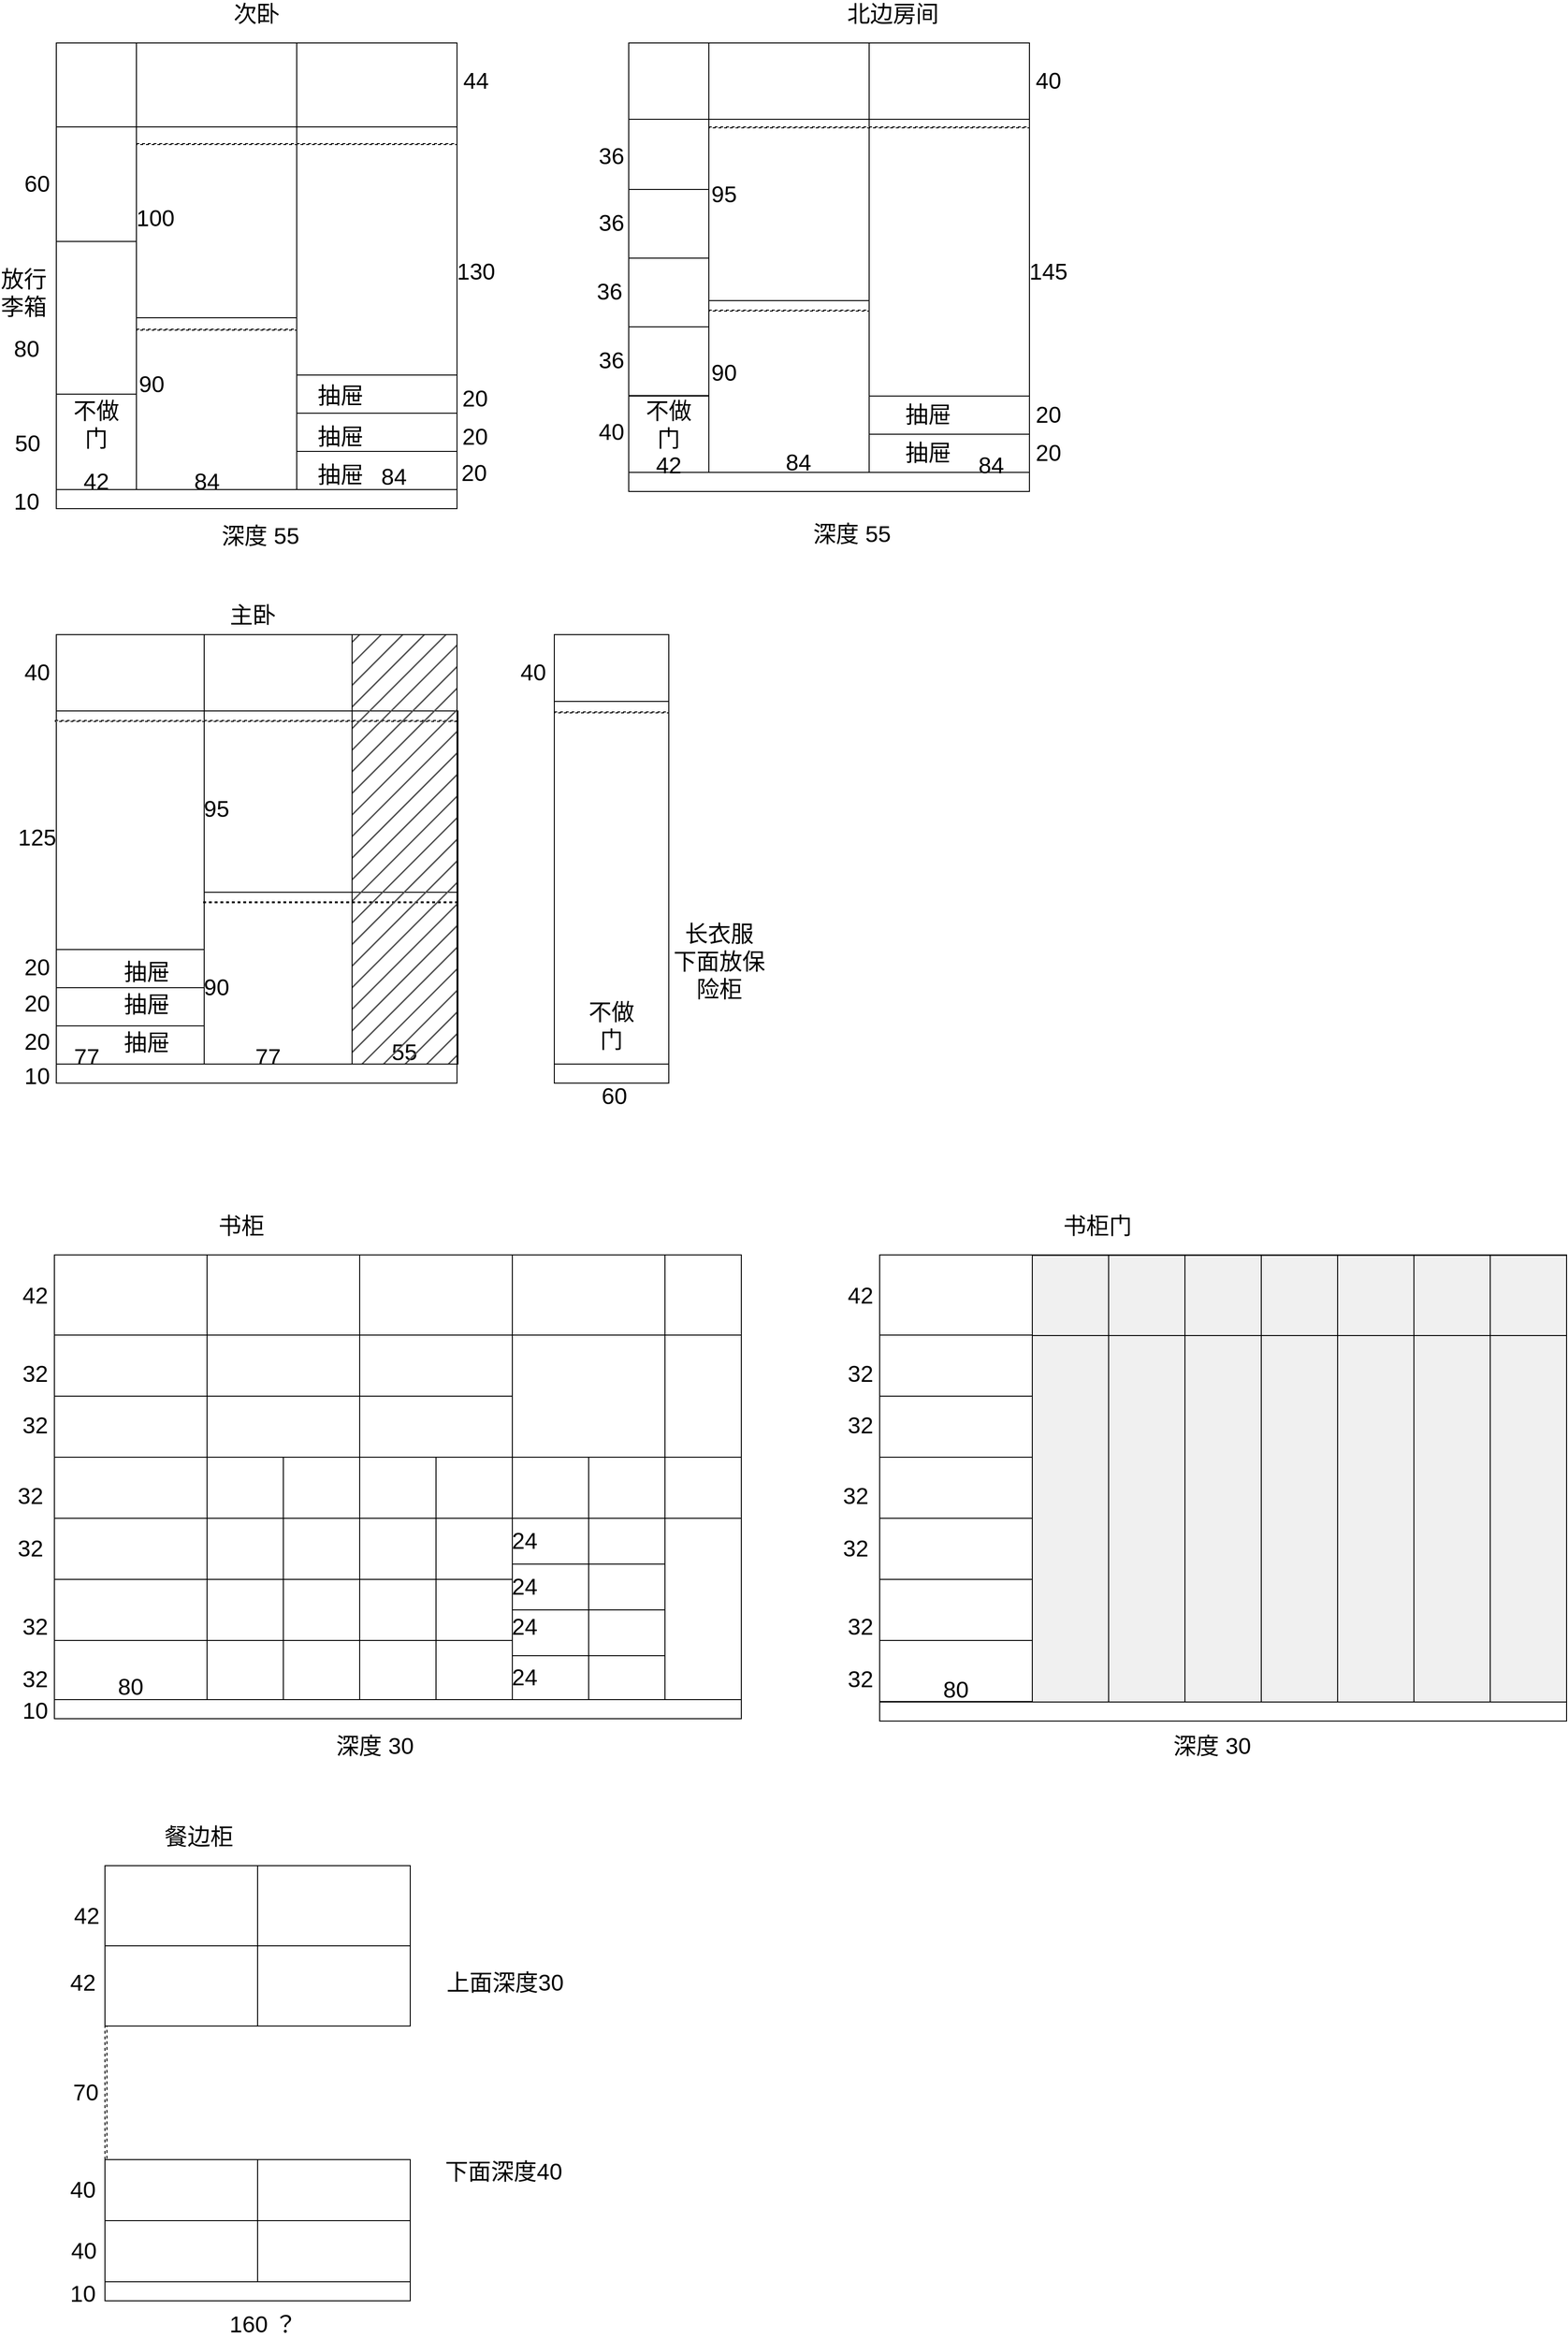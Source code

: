 <mxfile version="20.2.2" type="github">
  <diagram id="CeCopZ57XutGNWPnh-LS" name="第 1 页">
    <mxGraphModel dx="2436" dy="1590" grid="1" gridSize="10" guides="1" tooltips="1" connect="1" arrows="1" fold="1" page="1" pageScale="1" pageWidth="2000" pageHeight="3000" math="0" shadow="0">
      <root>
        <mxCell id="0" />
        <mxCell id="1" parent="0" />
        <mxCell id="vZhKyE0ab3SvKGll4aXr-64" value="" style="rounded=0;whiteSpace=wrap;html=1;fontSize=24;" parent="1" vertex="1">
          <mxGeometry x="80" y="700" width="420" height="450" as="geometry" />
        </mxCell>
        <mxCell id="8cd6Prnziwh8c0ORWvhS-148" value="" style="rounded=0;whiteSpace=wrap;html=1;fontSize=24;" vertex="1" parent="1">
          <mxGeometry x="235" y="970" width="266" height="180" as="geometry" />
        </mxCell>
        <mxCell id="vZhKyE0ab3SvKGll4aXr-1" value="" style="rounded=0;whiteSpace=wrap;html=1;fontSize=24;" parent="1" vertex="1">
          <mxGeometry x="80" y="80" width="420" height="468" as="geometry" />
        </mxCell>
        <mxCell id="8cd6Prnziwh8c0ORWvhS-131" value="" style="rounded=0;whiteSpace=wrap;html=1;fontSize=24;" vertex="1" parent="1">
          <mxGeometry x="164" y="368" width="168" height="180" as="geometry" />
        </mxCell>
        <mxCell id="vZhKyE0ab3SvKGll4aXr-116" value="" style="rounded=0;whiteSpace=wrap;html=1;fillColor=none;fontSize=24;" parent="1" vertex="1">
          <mxGeometry x="78" y="1350" width="720" height="468" as="geometry" />
        </mxCell>
        <mxCell id="vZhKyE0ab3SvKGll4aXr-109" value="" style="rounded=0;whiteSpace=wrap;html=1;fontSize=24;" parent="1" vertex="1">
          <mxGeometry x="235" y="780" width="266" height="190" as="geometry" />
        </mxCell>
        <mxCell id="vZhKyE0ab3SvKGll4aXr-28" value="" style="rounded=0;whiteSpace=wrap;html=1;fontSize=24;" parent="1" vertex="1">
          <mxGeometry x="680" y="80" width="420" height="450" as="geometry" />
        </mxCell>
        <mxCell id="vZhKyE0ab3SvKGll4aXr-108" value="" style="rounded=0;whiteSpace=wrap;html=1;fontSize=24;" parent="1" vertex="1">
          <mxGeometry x="764" y="160" width="168" height="190" as="geometry" />
        </mxCell>
        <mxCell id="vZhKyE0ab3SvKGll4aXr-7" value="" style="rounded=0;whiteSpace=wrap;html=1;fontSize=24;" parent="1" vertex="1">
          <mxGeometry x="332" y="508" width="168" height="40" as="geometry" />
        </mxCell>
        <mxCell id="vZhKyE0ab3SvKGll4aXr-10" value="" style="rounded=0;whiteSpace=wrap;html=1;fontSize=24;" parent="1" vertex="1">
          <mxGeometry x="164" y="80" width="168" height="88" as="geometry" />
        </mxCell>
        <mxCell id="vZhKyE0ab3SvKGll4aXr-11" value="" style="rounded=0;whiteSpace=wrap;html=1;fontSize=24;" parent="1" vertex="1">
          <mxGeometry x="332" y="80" width="168" height="88" as="geometry" />
        </mxCell>
        <mxCell id="vZhKyE0ab3SvKGll4aXr-12" value="" style="rounded=0;whiteSpace=wrap;html=1;fontSize=24;" parent="1" vertex="1">
          <mxGeometry x="80" y="80" width="84" height="88" as="geometry" />
        </mxCell>
        <mxCell id="vZhKyE0ab3SvKGll4aXr-14" value="" style="rounded=0;whiteSpace=wrap;html=1;fontSize=24;" parent="1" vertex="1">
          <mxGeometry x="80" y="448" width="84" height="100" as="geometry" />
        </mxCell>
        <mxCell id="vZhKyE0ab3SvKGll4aXr-15" value="不做门" style="text;html=1;strokeColor=none;fillColor=none;align=center;verticalAlign=middle;whiteSpace=wrap;rounded=0;fontSize=24;" parent="1" vertex="1">
          <mxGeometry x="92" y="465" width="60" height="30" as="geometry" />
        </mxCell>
        <mxCell id="vZhKyE0ab3SvKGll4aXr-16" value="42 " style="text;html=1;strokeColor=none;fillColor=none;align=center;verticalAlign=middle;whiteSpace=wrap;rounded=0;fontSize=24;" parent="1" vertex="1">
          <mxGeometry x="92" y="525" width="60" height="30" as="geometry" />
        </mxCell>
        <mxCell id="vZhKyE0ab3SvKGll4aXr-17" value="84" style="text;html=1;strokeColor=none;fillColor=none;align=center;verticalAlign=middle;whiteSpace=wrap;rounded=0;fontSize=24;" parent="1" vertex="1">
          <mxGeometry x="208" y="525" width="60" height="30" as="geometry" />
        </mxCell>
        <mxCell id="vZhKyE0ab3SvKGll4aXr-19" value="20" style="text;html=1;strokeColor=none;fillColor=none;align=center;verticalAlign=middle;whiteSpace=wrap;rounded=0;fontSize=24;" parent="1" vertex="1">
          <mxGeometry x="40" y="1114" width="40" height="25" as="geometry" />
        </mxCell>
        <mxCell id="vZhKyE0ab3SvKGll4aXr-20" value="20" style="text;html=1;strokeColor=none;fillColor=none;align=center;verticalAlign=middle;whiteSpace=wrap;rounded=0;fontSize=24;" parent="1" vertex="1">
          <mxGeometry x="499" y="480" width="40" height="25" as="geometry" />
        </mxCell>
        <mxCell id="vZhKyE0ab3SvKGll4aXr-21" value="44" style="text;html=1;strokeColor=none;fillColor=none;align=center;verticalAlign=middle;whiteSpace=wrap;rounded=0;fontSize=24;" parent="1" vertex="1">
          <mxGeometry x="500" y="107.5" width="40" height="25" as="geometry" />
        </mxCell>
        <mxCell id="vZhKyE0ab3SvKGll4aXr-22" value="130" style="text;html=1;strokeColor=none;fillColor=none;align=center;verticalAlign=middle;whiteSpace=wrap;rounded=0;fontSize=24;" parent="1" vertex="1">
          <mxGeometry x="500" y="307.5" width="40" height="25" as="geometry" />
        </mxCell>
        <mxCell id="vZhKyE0ab3SvKGll4aXr-23" value="深度 55" style="text;html=1;strokeColor=none;fillColor=none;align=center;verticalAlign=middle;whiteSpace=wrap;rounded=0;fontSize=24;" parent="1" vertex="1">
          <mxGeometry x="228" y="587" width="132" height="20" as="geometry" />
        </mxCell>
        <mxCell id="vZhKyE0ab3SvKGll4aXr-27" value="次卧" style="text;html=1;strokeColor=none;fillColor=none;align=center;verticalAlign=middle;whiteSpace=wrap;rounded=0;fontSize=24;" parent="1" vertex="1">
          <mxGeometry x="254" y="40" width="72" height="20" as="geometry" />
        </mxCell>
        <mxCell id="vZhKyE0ab3SvKGll4aXr-32" value="" style="rounded=0;whiteSpace=wrap;html=1;fontSize=24;" parent="1" vertex="1">
          <mxGeometry x="932" y="450" width="168" height="40" as="geometry" />
        </mxCell>
        <mxCell id="vZhKyE0ab3SvKGll4aXr-34" value="" style="rounded=0;whiteSpace=wrap;html=1;fontSize=24;" parent="1" vertex="1">
          <mxGeometry x="932" y="490" width="168" height="40" as="geometry" />
        </mxCell>
        <mxCell id="vZhKyE0ab3SvKGll4aXr-35" value="" style="rounded=0;whiteSpace=wrap;html=1;fontSize=24;" parent="1" vertex="1">
          <mxGeometry x="764" y="80" width="168" height="80" as="geometry" />
        </mxCell>
        <mxCell id="vZhKyE0ab3SvKGll4aXr-36" value="" style="rounded=0;whiteSpace=wrap;html=1;fontSize=24;" parent="1" vertex="1">
          <mxGeometry x="932" y="80" width="168" height="80" as="geometry" />
        </mxCell>
        <mxCell id="vZhKyE0ab3SvKGll4aXr-37" value="" style="rounded=0;whiteSpace=wrap;html=1;fontSize=24;" parent="1" vertex="1">
          <mxGeometry x="680" y="80" width="84" height="80" as="geometry" />
        </mxCell>
        <mxCell id="vZhKyE0ab3SvKGll4aXr-39" value="" style="rounded=0;whiteSpace=wrap;html=1;fontSize=24;" parent="1" vertex="1">
          <mxGeometry x="680" y="450" width="84" height="80" as="geometry" />
        </mxCell>
        <mxCell id="vZhKyE0ab3SvKGll4aXr-40" value="不做门" style="text;html=1;strokeColor=none;fillColor=none;align=center;verticalAlign=middle;whiteSpace=wrap;rounded=0;fontSize=24;" parent="1" vertex="1">
          <mxGeometry x="692" y="465" width="60" height="30" as="geometry" />
        </mxCell>
        <mxCell id="vZhKyE0ab3SvKGll4aXr-44" value="20" style="text;html=1;strokeColor=none;fillColor=none;align=center;verticalAlign=middle;whiteSpace=wrap;rounded=0;fontSize=24;" parent="1" vertex="1">
          <mxGeometry x="1100" y="497.5" width="40" height="25" as="geometry" />
        </mxCell>
        <mxCell id="vZhKyE0ab3SvKGll4aXr-45" value="20" style="text;html=1;strokeColor=none;fillColor=none;align=center;verticalAlign=middle;whiteSpace=wrap;rounded=0;fontSize=24;" parent="1" vertex="1">
          <mxGeometry x="1100" y="457.5" width="40" height="25" as="geometry" />
        </mxCell>
        <mxCell id="vZhKyE0ab3SvKGll4aXr-46" value="40" style="text;html=1;strokeColor=none;fillColor=none;align=center;verticalAlign=middle;whiteSpace=wrap;rounded=0;fontSize=24;" parent="1" vertex="1">
          <mxGeometry x="1100" y="107.5" width="40" height="25" as="geometry" />
        </mxCell>
        <mxCell id="vZhKyE0ab3SvKGll4aXr-47" value="&lt;div style=&quot;font-size: 24px;&quot;&gt;145&lt;/div&gt;" style="text;html=1;strokeColor=none;fillColor=none;align=center;verticalAlign=middle;whiteSpace=wrap;rounded=0;fontSize=24;" parent="1" vertex="1">
          <mxGeometry x="1100" y="307.5" width="40" height="25" as="geometry" />
        </mxCell>
        <mxCell id="vZhKyE0ab3SvKGll4aXr-48" value="深度 55" style="text;html=1;strokeColor=none;fillColor=none;align=center;verticalAlign=middle;whiteSpace=wrap;rounded=0;fontSize=24;" parent="1" vertex="1">
          <mxGeometry x="828" y="585" width="172" height="20" as="geometry" />
        </mxCell>
        <mxCell id="vZhKyE0ab3SvKGll4aXr-49" value="抽屉" style="text;html=1;strokeColor=none;fillColor=none;align=center;verticalAlign=middle;whiteSpace=wrap;rounded=0;fontSize=24;" parent="1" vertex="1">
          <mxGeometry x="964" y="495" width="60" height="30" as="geometry" />
        </mxCell>
        <mxCell id="vZhKyE0ab3SvKGll4aXr-51" value="抽屉" style="text;html=1;strokeColor=none;fillColor=none;align=center;verticalAlign=middle;whiteSpace=wrap;rounded=0;fontSize=24;" parent="1" vertex="1">
          <mxGeometry x="964" y="455" width="60" height="30" as="geometry" />
        </mxCell>
        <mxCell id="vZhKyE0ab3SvKGll4aXr-52" value="北边房间" style="text;html=1;strokeColor=none;fillColor=none;align=center;verticalAlign=middle;whiteSpace=wrap;rounded=0;fontSize=24;" parent="1" vertex="1">
          <mxGeometry x="854" y="40" width="206" height="20" as="geometry" />
        </mxCell>
        <mxCell id="vZhKyE0ab3SvKGll4aXr-53" value="" style="rounded=0;whiteSpace=wrap;html=1;dashed=1;fontSize=24;" parent="1" vertex="1">
          <mxGeometry x="764" y="360" width="168" height="1" as="geometry" />
        </mxCell>
        <mxCell id="vZhKyE0ab3SvKGll4aXr-57" value="挂杆" style="text;html=1;strokeColor=none;fillColor=none;align=center;verticalAlign=middle;whiteSpace=wrap;rounded=0;fontSize=24;" parent="1" vertex="1">
          <mxGeometry x="234" y="172" width="60" height="30" as="geometry" />
        </mxCell>
        <mxCell id="vZhKyE0ab3SvKGll4aXr-62" value="36" style="text;html=1;strokeColor=none;fillColor=none;align=center;verticalAlign=middle;whiteSpace=wrap;rounded=0;fontSize=24;" parent="1" vertex="1">
          <mxGeometry x="642" y="400" width="40" height="25" as="geometry" />
        </mxCell>
        <mxCell id="vZhKyE0ab3SvKGll4aXr-63" value="放行李箱" style="text;html=1;strokeColor=none;fillColor=none;align=center;verticalAlign=middle;whiteSpace=wrap;rounded=0;fontSize=24;" parent="1" vertex="1">
          <mxGeometry x="21" y="329" width="50" height="25" as="geometry" />
        </mxCell>
        <mxCell id="vZhKyE0ab3SvKGll4aXr-65" value="主卧" style="text;html=1;strokeColor=none;fillColor=none;align=center;verticalAlign=middle;whiteSpace=wrap;rounded=0;fontSize=24;" parent="1" vertex="1">
          <mxGeometry x="250" y="670" width="72" height="20" as="geometry" />
        </mxCell>
        <mxCell id="vZhKyE0ab3SvKGll4aXr-68" value="" style="rounded=0;whiteSpace=wrap;html=1;fontSize=24;" parent="1" vertex="1">
          <mxGeometry x="80" y="1070" width="155" height="40" as="geometry" />
        </mxCell>
        <mxCell id="vZhKyE0ab3SvKGll4aXr-69" value="抽屉" style="text;html=1;strokeColor=none;fillColor=none;align=center;verticalAlign=middle;whiteSpace=wrap;rounded=0;fontSize=24;" parent="1" vertex="1">
          <mxGeometry x="144.5" y="1073" width="60" height="30" as="geometry" />
        </mxCell>
        <mxCell id="vZhKyE0ab3SvKGll4aXr-72" value="" style="rounded=0;whiteSpace=wrap;html=1;fontSize=24;" parent="1" vertex="1">
          <mxGeometry x="80" y="1110" width="155" height="40" as="geometry" />
        </mxCell>
        <mxCell id="vZhKyE0ab3SvKGll4aXr-73" value="抽屉" style="text;html=1;strokeColor=none;fillColor=none;align=center;verticalAlign=middle;whiteSpace=wrap;rounded=0;fontSize=24;" parent="1" vertex="1">
          <mxGeometry x="144.5" y="1113" width="60" height="30" as="geometry" />
        </mxCell>
        <mxCell id="vZhKyE0ab3SvKGll4aXr-74" value="" style="rounded=0;whiteSpace=wrap;html=1;fontSize=24;" parent="1" vertex="1">
          <mxGeometry x="80" y="1030" width="155" height="40" as="geometry" />
        </mxCell>
        <mxCell id="vZhKyE0ab3SvKGll4aXr-78" value="" style="rounded=0;whiteSpace=wrap;html=1;fontSize=24;" parent="1" vertex="1">
          <mxGeometry x="80" y="700" width="155" height="80" as="geometry" />
        </mxCell>
        <mxCell id="vZhKyE0ab3SvKGll4aXr-80" value="20" style="text;html=1;strokeColor=none;fillColor=none;align=center;verticalAlign=middle;whiteSpace=wrap;rounded=0;fontSize=24;" parent="1" vertex="1">
          <mxGeometry x="498" y="518" width="40" height="25" as="geometry" />
        </mxCell>
        <mxCell id="vZhKyE0ab3SvKGll4aXr-81" value="20" style="text;html=1;strokeColor=none;fillColor=none;align=center;verticalAlign=middle;whiteSpace=wrap;rounded=0;fontSize=24;" parent="1" vertex="1">
          <mxGeometry x="40" y="1074" width="40" height="25" as="geometry" />
        </mxCell>
        <mxCell id="vZhKyE0ab3SvKGll4aXr-82" value="55" style="text;html=1;strokeColor=none;fillColor=none;align=center;verticalAlign=middle;whiteSpace=wrap;rounded=0;fontSize=24;" parent="1" vertex="1">
          <mxGeometry x="425" y="1125" width="40" height="25" as="geometry" />
        </mxCell>
        <mxCell id="vZhKyE0ab3SvKGll4aXr-83" value="77" style="text;html=1;strokeColor=none;fillColor=none;align=center;verticalAlign=middle;whiteSpace=wrap;rounded=0;fontSize=24;" parent="1" vertex="1">
          <mxGeometry x="282" y="1130" width="40" height="25" as="geometry" />
        </mxCell>
        <mxCell id="vZhKyE0ab3SvKGll4aXr-84" value="77" style="text;html=1;strokeColor=none;fillColor=none;align=center;verticalAlign=middle;whiteSpace=wrap;rounded=0;fontSize=24;" parent="1" vertex="1">
          <mxGeometry x="92" y="1130" width="40" height="25" as="geometry" />
        </mxCell>
        <mxCell id="vZhKyE0ab3SvKGll4aXr-86" value="" style="rounded=0;whiteSpace=wrap;html=1;fontSize=24;" parent="1" vertex="1">
          <mxGeometry x="602" y="700" width="120" height="450" as="geometry" />
        </mxCell>
        <mxCell id="vZhKyE0ab3SvKGll4aXr-87" value="" style="rounded=0;whiteSpace=wrap;html=1;fontSize=24;" parent="1" vertex="1">
          <mxGeometry x="602" y="700" width="120" height="70" as="geometry" />
        </mxCell>
        <mxCell id="vZhKyE0ab3SvKGll4aXr-89" value="40" style="text;html=1;strokeColor=none;fillColor=none;align=center;verticalAlign=middle;whiteSpace=wrap;rounded=0;fontSize=24;" parent="1" vertex="1">
          <mxGeometry x="40" y="727.5" width="40" height="25" as="geometry" />
        </mxCell>
        <mxCell id="vZhKyE0ab3SvKGll4aXr-90" value="125" style="text;html=1;strokeColor=none;fillColor=none;align=center;verticalAlign=middle;whiteSpace=wrap;rounded=0;fontSize=24;" parent="1" vertex="1">
          <mxGeometry x="40" y="900" width="40" height="25" as="geometry" />
        </mxCell>
        <mxCell id="vZhKyE0ab3SvKGll4aXr-91" value="" style="rounded=0;whiteSpace=wrap;html=1;fontSize=24;" parent="1" vertex="1">
          <mxGeometry x="680" y="233.5" width="84" height="72" as="geometry" />
        </mxCell>
        <mxCell id="vZhKyE0ab3SvKGll4aXr-92" value="" style="rounded=0;whiteSpace=wrap;html=1;fontSize=24;" parent="1" vertex="1">
          <mxGeometry x="680" y="305.5" width="84" height="72" as="geometry" />
        </mxCell>
        <mxCell id="vZhKyE0ab3SvKGll4aXr-93" value="" style="rounded=0;whiteSpace=wrap;html=1;fontSize=24;" parent="1" vertex="1">
          <mxGeometry x="680" y="377.5" width="84" height="72" as="geometry" />
        </mxCell>
        <mxCell id="vZhKyE0ab3SvKGll4aXr-95" value="" style="rounded=0;whiteSpace=wrap;html=1;fontSize=24;" parent="1" vertex="1">
          <mxGeometry x="932" y="160" width="168" height="290" as="geometry" />
        </mxCell>
        <mxCell id="vZhKyE0ab3SvKGll4aXr-55" value="" style="rounded=0;whiteSpace=wrap;html=1;dashed=1;fontSize=24;" parent="1" vertex="1">
          <mxGeometry x="764" y="168" width="336" height="1" as="geometry" />
        </mxCell>
        <mxCell id="vZhKyE0ab3SvKGll4aXr-96" value="20" style="text;html=1;strokeColor=none;fillColor=none;align=center;verticalAlign=middle;whiteSpace=wrap;rounded=0;fontSize=24;" parent="1" vertex="1">
          <mxGeometry x="40" y="1036.5" width="40" height="25" as="geometry" />
        </mxCell>
        <mxCell id="vZhKyE0ab3SvKGll4aXr-77" value="" style="rounded=0;whiteSpace=wrap;html=1;fontSize=24;" parent="1" vertex="1">
          <mxGeometry x="235" y="700" width="265" height="80" as="geometry" />
        </mxCell>
        <mxCell id="vZhKyE0ab3SvKGll4aXr-97" value="" style="rounded=0;whiteSpace=wrap;html=1;dashed=1;fontSize=24;" parent="1" vertex="1">
          <mxGeometry x="234" y="980" width="265" height="1" as="geometry" />
        </mxCell>
        <mxCell id="vZhKyE0ab3SvKGll4aXr-99" value="抽屉" style="text;html=1;strokeColor=none;fillColor=none;align=center;verticalAlign=middle;whiteSpace=wrap;rounded=0;fontSize=24;" parent="1" vertex="1">
          <mxGeometry x="144.5" y="1039" width="60" height="30" as="geometry" />
        </mxCell>
        <mxCell id="vZhKyE0ab3SvKGll4aXr-101" value="95" style="text;html=1;strokeColor=none;fillColor=none;align=center;verticalAlign=middle;whiteSpace=wrap;rounded=0;fontSize=24;" parent="1" vertex="1">
          <mxGeometry x="228" y="870" width="40" height="25" as="geometry" />
        </mxCell>
        <mxCell id="vZhKyE0ab3SvKGll4aXr-102" value="90" style="text;html=1;strokeColor=none;fillColor=none;align=center;verticalAlign=middle;whiteSpace=wrap;rounded=0;fontSize=24;" parent="1" vertex="1">
          <mxGeometry x="228" y="1057.5" width="40" height="25" as="geometry" />
        </mxCell>
        <mxCell id="vZhKyE0ab3SvKGll4aXr-103" value="60" style="text;html=1;strokeColor=none;fillColor=none;align=center;verticalAlign=middle;whiteSpace=wrap;rounded=0;fontSize=24;" parent="1" vertex="1">
          <mxGeometry x="645" y="1171" width="40" height="25" as="geometry" />
        </mxCell>
        <mxCell id="vZhKyE0ab3SvKGll4aXr-104" value="不做门" style="text;html=1;strokeColor=none;fillColor=none;align=center;verticalAlign=middle;whiteSpace=wrap;rounded=0;fontSize=24;" parent="1" vertex="1">
          <mxGeometry x="632" y="1095" width="60" height="30" as="geometry" />
        </mxCell>
        <mxCell id="vZhKyE0ab3SvKGll4aXr-105" value="&lt;div style=&quot;font-size: 24px;&quot;&gt;长衣服&lt;/div&gt;&lt;div style=&quot;font-size: 24px;&quot;&gt;下面放保险柜&lt;br style=&quot;font-size: 24px;&quot;&gt;&lt;/div&gt;" style="text;html=1;strokeColor=none;fillColor=none;align=center;verticalAlign=middle;whiteSpace=wrap;rounded=0;fontSize=24;" parent="1" vertex="1">
          <mxGeometry x="724" y="1027.5" width="102" height="30" as="geometry" />
        </mxCell>
        <mxCell id="vZhKyE0ab3SvKGll4aXr-106" value="" style="rounded=0;whiteSpace=wrap;html=1;dashed=1;fontSize=24;" parent="1" vertex="1">
          <mxGeometry x="602" y="781" width="120" height="1" as="geometry" />
        </mxCell>
        <mxCell id="vZhKyE0ab3SvKGll4aXr-107" value="40" style="text;html=1;strokeColor=none;fillColor=none;align=center;verticalAlign=middle;whiteSpace=wrap;rounded=0;fontSize=24;" parent="1" vertex="1">
          <mxGeometry x="560" y="727.5" width="40" height="25" as="geometry" />
        </mxCell>
        <mxCell id="vZhKyE0ab3SvKGll4aXr-85" value="" style="rounded=0;whiteSpace=wrap;html=1;dashed=1;fontSize=24;" parent="1" vertex="1">
          <mxGeometry x="79" y="790" width="420" height="1" as="geometry" />
        </mxCell>
        <mxCell id="vZhKyE0ab3SvKGll4aXr-98" value="" style="rounded=0;whiteSpace=wrap;html=1;fillStyle=hatch;fillColor=#4F4F4F;fontSize=24;" parent="1" vertex="1">
          <mxGeometry x="390" y="700" width="110" height="450" as="geometry" />
        </mxCell>
        <mxCell id="vZhKyE0ab3SvKGll4aXr-110" value="95" style="text;html=1;strokeColor=none;fillColor=none;align=center;verticalAlign=middle;whiteSpace=wrap;rounded=0;fontSize=24;" parent="1" vertex="1">
          <mxGeometry x="760" y="226.25" width="40" height="25" as="geometry" />
        </mxCell>
        <mxCell id="vZhKyE0ab3SvKGll4aXr-111" value="90" style="text;html=1;strokeColor=none;fillColor=none;align=center;verticalAlign=middle;whiteSpace=wrap;rounded=0;fontSize=24;" parent="1" vertex="1">
          <mxGeometry x="760" y="413.75" width="40" height="25" as="geometry" />
        </mxCell>
        <mxCell id="vZhKyE0ab3SvKGll4aXr-112" value="" style="rounded=0;whiteSpace=wrap;html=1;fontSize=24;" parent="1" vertex="1">
          <mxGeometry x="164" y="168" width="168" height="200" as="geometry" />
        </mxCell>
        <mxCell id="vZhKyE0ab3SvKGll4aXr-113" value="" style="rounded=0;whiteSpace=wrap;html=1;dashed=1;fontSize=24;" parent="1" vertex="1">
          <mxGeometry x="164" y="380" width="168" height="1" as="geometry" />
        </mxCell>
        <mxCell id="vZhKyE0ab3SvKGll4aXr-114" value="100" style="text;html=1;strokeColor=none;fillColor=none;align=center;verticalAlign=middle;whiteSpace=wrap;rounded=0;fontSize=24;" parent="1" vertex="1">
          <mxGeometry x="164" y="251.25" width="40" height="25" as="geometry" />
        </mxCell>
        <mxCell id="vZhKyE0ab3SvKGll4aXr-115" value="90" style="text;html=1;strokeColor=none;fillColor=none;align=center;verticalAlign=middle;whiteSpace=wrap;rounded=0;fontSize=24;" parent="1" vertex="1">
          <mxGeometry x="160" y="425" width="40" height="25" as="geometry" />
        </mxCell>
        <mxCell id="vZhKyE0ab3SvKGll4aXr-117" value="书柜" style="text;html=1;strokeColor=none;fillColor=none;align=center;verticalAlign=middle;whiteSpace=wrap;rounded=0;fontSize=24;" parent="1" vertex="1">
          <mxGeometry x="238" y="1310" width="72" height="20" as="geometry" />
        </mxCell>
        <mxCell id="vZhKyE0ab3SvKGll4aXr-119" value="" style="rounded=0;whiteSpace=wrap;html=1;fillColor=none;fillStyle=dashed;fontSize=24;" parent="1" vertex="1">
          <mxGeometry x="238" y="1754" width="80" height="64" as="geometry" />
        </mxCell>
        <mxCell id="vZhKyE0ab3SvKGll4aXr-120" value="" style="rounded=0;whiteSpace=wrap;html=1;fillColor=none;fillStyle=dashed;fontSize=24;" parent="1" vertex="1">
          <mxGeometry x="398" y="1754" width="80" height="64" as="geometry" />
        </mxCell>
        <mxCell id="vZhKyE0ab3SvKGll4aXr-127" value="" style="rounded=0;whiteSpace=wrap;html=1;fillColor=none;fillStyle=dashed;fontSize=24;" parent="1" vertex="1">
          <mxGeometry x="238" y="1690" width="80" height="64" as="geometry" />
        </mxCell>
        <mxCell id="vZhKyE0ab3SvKGll4aXr-130" value="" style="rounded=0;whiteSpace=wrap;html=1;fillColor=none;fontSize=24;" parent="1" vertex="1">
          <mxGeometry x="78" y="1562" width="160" height="64" as="geometry" />
        </mxCell>
        <mxCell id="vZhKyE0ab3SvKGll4aXr-131" value="" style="rounded=0;whiteSpace=wrap;html=1;fillColor=none;fillStyle=dashed;fontSize=24;" parent="1" vertex="1">
          <mxGeometry x="398" y="1562" width="160" height="64" as="geometry" />
        </mxCell>
        <mxCell id="vZhKyE0ab3SvKGll4aXr-132" value="" style="rounded=0;whiteSpace=wrap;html=1;fillColor=none;fillStyle=dashed;fontSize=24;" parent="1" vertex="1">
          <mxGeometry x="238" y="1562" width="160" height="64" as="geometry" />
        </mxCell>
        <mxCell id="vZhKyE0ab3SvKGll4aXr-136" value="" style="rounded=0;whiteSpace=wrap;html=1;fillStyle=dashed;fillColor=none;fontSize=24;" parent="1" vertex="1">
          <mxGeometry x="78" y="1350" width="160" height="84" as="geometry" />
        </mxCell>
        <mxCell id="vZhKyE0ab3SvKGll4aXr-137" value="" style="rounded=0;whiteSpace=wrap;html=1;fillStyle=dashed;fillColor=none;fontSize=24;" parent="1" vertex="1">
          <mxGeometry x="238" y="1350" width="160" height="84" as="geometry" />
        </mxCell>
        <mxCell id="vZhKyE0ab3SvKGll4aXr-138" value="" style="rounded=0;whiteSpace=wrap;html=1;fillStyle=dashed;fillColor=none;fontSize=24;" parent="1" vertex="1">
          <mxGeometry x="398" y="1350" width="160" height="84" as="geometry" />
        </mxCell>
        <mxCell id="vZhKyE0ab3SvKGll4aXr-139" value="" style="rounded=0;whiteSpace=wrap;html=1;fillStyle=dashed;fillColor=none;fontSize=24;" parent="1" vertex="1">
          <mxGeometry x="558" y="1350" width="160" height="84" as="geometry" />
        </mxCell>
        <mxCell id="vZhKyE0ab3SvKGll4aXr-140" value="" style="rounded=0;whiteSpace=wrap;html=1;fillStyle=dashed;fillColor=none;fontSize=24;" parent="1" vertex="1">
          <mxGeometry x="718" y="1350" width="80" height="84" as="geometry" />
        </mxCell>
        <mxCell id="vZhKyE0ab3SvKGll4aXr-141" value="" style="rounded=0;whiteSpace=wrap;html=1;fillColor=none;fillStyle=dashed;fontSize=24;" parent="1" vertex="1">
          <mxGeometry x="718" y="1626" width="80" height="192" as="geometry" />
        </mxCell>
        <mxCell id="vZhKyE0ab3SvKGll4aXr-143" value="深度 30" style="text;html=1;strokeColor=none;fillColor=none;align=center;verticalAlign=middle;whiteSpace=wrap;rounded=0;fontSize=24;" parent="1" vertex="1">
          <mxGeometry x="348" y="1855" width="132" height="20" as="geometry" />
        </mxCell>
        <mxCell id="vZhKyE0ab3SvKGll4aXr-144" value="32" style="text;html=1;strokeColor=none;fillColor=none;align=center;verticalAlign=middle;whiteSpace=wrap;rounded=0;fontSize=24;" parent="1" vertex="1">
          <mxGeometry x="38" y="1782" width="40" height="25" as="geometry" />
        </mxCell>
        <mxCell id="vZhKyE0ab3SvKGll4aXr-145" value="32" style="text;html=1;strokeColor=none;fillColor=none;align=center;verticalAlign=middle;whiteSpace=wrap;rounded=0;fontSize=24;" parent="1" vertex="1">
          <mxGeometry x="38" y="1727.5" width="40" height="25" as="geometry" />
        </mxCell>
        <mxCell id="vZhKyE0ab3SvKGll4aXr-146" value="42" style="text;html=1;strokeColor=none;fillColor=none;align=center;verticalAlign=middle;whiteSpace=wrap;rounded=0;fontSize=24;" parent="1" vertex="1">
          <mxGeometry x="38" y="1380" width="40" height="25" as="geometry" />
        </mxCell>
        <mxCell id="vZhKyE0ab3SvKGll4aXr-147" value="80" style="text;html=1;strokeColor=none;fillColor=none;align=center;verticalAlign=middle;whiteSpace=wrap;rounded=0;fontSize=24;" parent="1" vertex="1">
          <mxGeometry x="138" y="1790.5" width="40" height="25" as="geometry" />
        </mxCell>
        <mxCell id="8cd6Prnziwh8c0ORWvhS-2" value="" style="rounded=0;whiteSpace=wrap;html=1;fillColor=none;fontSize=24;" vertex="1" parent="1">
          <mxGeometry x="78" y="1434" width="160" height="64" as="geometry" />
        </mxCell>
        <mxCell id="8cd6Prnziwh8c0ORWvhS-3" value="" style="rounded=0;whiteSpace=wrap;html=1;fillColor=none;fillStyle=dashed;fontSize=24;" vertex="1" parent="1">
          <mxGeometry x="238" y="1434" width="160" height="64" as="geometry" />
        </mxCell>
        <mxCell id="8cd6Prnziwh8c0ORWvhS-4" value="" style="rounded=0;whiteSpace=wrap;html=1;fillColor=none;fillStyle=dashed;fontSize=24;" vertex="1" parent="1">
          <mxGeometry x="398" y="1434" width="160" height="64" as="geometry" />
        </mxCell>
        <mxCell id="8cd6Prnziwh8c0ORWvhS-7" value="" style="rounded=0;whiteSpace=wrap;html=1;fillColor=none;fillStyle=dashed;fontSize=24;" vertex="1" parent="1">
          <mxGeometry x="718" y="1434" width="80" height="192" as="geometry" />
        </mxCell>
        <mxCell id="8cd6Prnziwh8c0ORWvhS-8" value="" style="rounded=0;whiteSpace=wrap;html=1;fillColor=none;fillStyle=dashed;fontSize=24;" vertex="1" parent="1">
          <mxGeometry x="318" y="1690" width="80" height="64" as="geometry" />
        </mxCell>
        <mxCell id="8cd6Prnziwh8c0ORWvhS-9" value="" style="rounded=0;whiteSpace=wrap;html=1;fillColor=none;fillStyle=dashed;fontSize=24;" vertex="1" parent="1">
          <mxGeometry x="238" y="1626" width="80" height="64" as="geometry" />
        </mxCell>
        <mxCell id="8cd6Prnziwh8c0ORWvhS-12" value="" style="rounded=0;whiteSpace=wrap;html=1;fillColor=none;fillStyle=dashed;fontSize=24;" vertex="1" parent="1">
          <mxGeometry x="398" y="1690" width="80" height="64" as="geometry" />
        </mxCell>
        <mxCell id="8cd6Prnziwh8c0ORWvhS-13" value="" style="rounded=0;whiteSpace=wrap;html=1;fillColor=none;fillStyle=dashed;fontSize=24;" vertex="1" parent="1">
          <mxGeometry x="398" y="1626" width="80" height="64" as="geometry" />
        </mxCell>
        <mxCell id="8cd6Prnziwh8c0ORWvhS-15" value="" style="rounded=0;whiteSpace=wrap;html=1;fillColor=none;fillStyle=dashed;fontSize=24;" vertex="1" parent="1">
          <mxGeometry x="318" y="1754" width="80" height="64" as="geometry" />
        </mxCell>
        <mxCell id="8cd6Prnziwh8c0ORWvhS-181" value="" style="edgeStyle=orthogonalEdgeStyle;rounded=0;orthogonalLoop=1;jettySize=auto;html=1;fontSize=15;" edge="1" parent="1" source="8cd6Prnziwh8c0ORWvhS-45">
          <mxGeometry relative="1" as="geometry">
            <mxPoint x="860" y="1884" as="targetPoint" />
          </mxGeometry>
        </mxCell>
        <mxCell id="8cd6Prnziwh8c0ORWvhS-119" value="" style="rounded=0;whiteSpace=wrap;html=1;fontSize=24;" vertex="1" parent="1">
          <mxGeometry x="80" y="168" width="84" height="120" as="geometry" />
        </mxCell>
        <mxCell id="8cd6Prnziwh8c0ORWvhS-120" value="50" style="text;html=1;strokeColor=none;fillColor=none;align=center;verticalAlign=middle;whiteSpace=wrap;rounded=0;fontSize=24;" vertex="1" parent="1">
          <mxGeometry x="30" y="487.5" width="40" height="25" as="geometry" />
        </mxCell>
        <mxCell id="8cd6Prnziwh8c0ORWvhS-121" value="60" style="text;html=1;strokeColor=none;fillColor=none;align=center;verticalAlign=middle;whiteSpace=wrap;rounded=0;fontSize=24;" vertex="1" parent="1">
          <mxGeometry x="40" y="215.5" width="40" height="25" as="geometry" />
        </mxCell>
        <mxCell id="8cd6Prnziwh8c0ORWvhS-122" value="80" style="text;html=1;strokeColor=none;fillColor=none;align=center;verticalAlign=middle;whiteSpace=wrap;rounded=0;fontSize=24;" vertex="1" parent="1">
          <mxGeometry x="29" y="388.75" width="40" height="25" as="geometry" />
        </mxCell>
        <mxCell id="8cd6Prnziwh8c0ORWvhS-123" value="&lt;div style=&quot;font-size: 24px;&quot;&gt;40&lt;/div&gt;" style="text;html=1;strokeColor=none;fillColor=none;align=center;verticalAlign=middle;whiteSpace=wrap;rounded=0;fontSize=24;" vertex="1" parent="1">
          <mxGeometry x="642" y="475" width="40" height="25" as="geometry" />
        </mxCell>
        <mxCell id="8cd6Prnziwh8c0ORWvhS-127" value="" style="rounded=0;whiteSpace=wrap;html=1;fontSize=24;" vertex="1" parent="1">
          <mxGeometry x="80" y="548" width="420" height="20" as="geometry" />
        </mxCell>
        <mxCell id="8cd6Prnziwh8c0ORWvhS-128" value="10" style="text;html=1;strokeColor=none;fillColor=none;align=center;verticalAlign=middle;whiteSpace=wrap;rounded=0;fontSize=24;" vertex="1" parent="1">
          <mxGeometry x="29" y="548.5" width="40" height="25" as="geometry" />
        </mxCell>
        <mxCell id="8cd6Prnziwh8c0ORWvhS-129" value="20" style="text;html=1;strokeColor=none;fillColor=none;align=center;verticalAlign=middle;whiteSpace=wrap;rounded=0;fontSize=24;" vertex="1" parent="1">
          <mxGeometry x="499" y="440" width="40" height="25" as="geometry" />
        </mxCell>
        <mxCell id="8cd6Prnziwh8c0ORWvhS-133" value="" style="rounded=0;whiteSpace=wrap;html=1;fontSize=24;" vertex="1" parent="1">
          <mxGeometry x="332" y="468" width="168" height="40" as="geometry" />
        </mxCell>
        <mxCell id="8cd6Prnziwh8c0ORWvhS-134" value="" style="rounded=0;whiteSpace=wrap;html=1;fontSize=24;" vertex="1" parent="1">
          <mxGeometry x="332" y="428" width="168" height="40" as="geometry" />
        </mxCell>
        <mxCell id="8cd6Prnziwh8c0ORWvhS-135" value="" style="rounded=0;whiteSpace=wrap;html=1;fontSize=24;" vertex="1" parent="1">
          <mxGeometry x="332" y="168" width="168" height="260" as="geometry" />
        </mxCell>
        <mxCell id="8cd6Prnziwh8c0ORWvhS-140" value="84" style="text;html=1;strokeColor=none;fillColor=none;align=center;verticalAlign=middle;whiteSpace=wrap;rounded=0;fontSize=24;" vertex="1" parent="1">
          <mxGeometry x="404" y="520" width="60" height="30" as="geometry" />
        </mxCell>
        <mxCell id="8cd6Prnziwh8c0ORWvhS-141" value="" style="rounded=0;whiteSpace=wrap;html=1;fontSize=24;" vertex="1" parent="1">
          <mxGeometry x="680" y="530" width="420" height="20" as="geometry" />
        </mxCell>
        <mxCell id="vZhKyE0ab3SvKGll4aXr-56" value="" style="rounded=0;whiteSpace=wrap;html=1;dashed=1;fontSize=24;" parent="1" vertex="1">
          <mxGeometry x="164" y="185.5" width="336" height="1" as="geometry" />
        </mxCell>
        <mxCell id="8cd6Prnziwh8c0ORWvhS-142" value="36" style="text;html=1;strokeColor=none;fillColor=none;align=center;verticalAlign=middle;whiteSpace=wrap;rounded=0;fontSize=24;" vertex="1" parent="1">
          <mxGeometry x="640" y="328" width="40" height="25" as="geometry" />
        </mxCell>
        <mxCell id="8cd6Prnziwh8c0ORWvhS-143" value="36" style="text;html=1;strokeColor=none;fillColor=none;align=center;verticalAlign=middle;whiteSpace=wrap;rounded=0;fontSize=24;" vertex="1" parent="1">
          <mxGeometry x="642" y="256" width="40" height="25" as="geometry" />
        </mxCell>
        <mxCell id="8cd6Prnziwh8c0ORWvhS-144" value="36" style="text;html=1;strokeColor=none;fillColor=none;align=center;verticalAlign=middle;whiteSpace=wrap;rounded=0;fontSize=24;" vertex="1" parent="1">
          <mxGeometry x="642" y="186.5" width="40" height="25" as="geometry" />
        </mxCell>
        <mxCell id="8cd6Prnziwh8c0ORWvhS-145" value="42 " style="text;html=1;strokeColor=none;fillColor=none;align=center;verticalAlign=middle;whiteSpace=wrap;rounded=0;fontSize=24;" vertex="1" parent="1">
          <mxGeometry x="692" y="508" width="60" height="30" as="geometry" />
        </mxCell>
        <mxCell id="8cd6Prnziwh8c0ORWvhS-146" value="84" style="text;html=1;strokeColor=none;fillColor=none;align=center;verticalAlign=middle;whiteSpace=wrap;rounded=0;fontSize=24;" vertex="1" parent="1">
          <mxGeometry x="828" y="505" width="60" height="30" as="geometry" />
        </mxCell>
        <mxCell id="8cd6Prnziwh8c0ORWvhS-147" value="84" style="text;html=1;strokeColor=none;fillColor=none;align=center;verticalAlign=middle;whiteSpace=wrap;rounded=0;fontSize=24;" vertex="1" parent="1">
          <mxGeometry x="1030" y="508" width="60" height="30" as="geometry" />
        </mxCell>
        <mxCell id="8cd6Prnziwh8c0ORWvhS-149" value="" style="rounded=0;whiteSpace=wrap;html=1;fontSize=24;" vertex="1" parent="1">
          <mxGeometry x="80" y="1150" width="420" height="20" as="geometry" />
        </mxCell>
        <mxCell id="8cd6Prnziwh8c0ORWvhS-150" value="10" style="text;html=1;strokeColor=none;fillColor=none;align=center;verticalAlign=middle;whiteSpace=wrap;rounded=0;fontSize=24;" vertex="1" parent="1">
          <mxGeometry x="40" y="1150" width="40" height="25" as="geometry" />
        </mxCell>
        <mxCell id="8cd6Prnziwh8c0ORWvhS-151" value="" style="rounded=0;whiteSpace=wrap;html=1;fillColor=none;fontSize=24;" vertex="1" parent="1">
          <mxGeometry x="78" y="1498" width="160" height="64" as="geometry" />
        </mxCell>
        <mxCell id="8cd6Prnziwh8c0ORWvhS-152" value="" style="rounded=0;whiteSpace=wrap;html=1;fillColor=none;fillStyle=dashed;fontSize=24;" vertex="1" parent="1">
          <mxGeometry x="238" y="1498" width="160" height="64" as="geometry" />
        </mxCell>
        <mxCell id="8cd6Prnziwh8c0ORWvhS-153" value="" style="rounded=0;whiteSpace=wrap;html=1;fillColor=none;fillStyle=dashed;fontSize=24;" vertex="1" parent="1">
          <mxGeometry x="398" y="1498" width="160" height="64" as="geometry" />
        </mxCell>
        <mxCell id="8cd6Prnziwh8c0ORWvhS-155" value="" style="rounded=0;whiteSpace=wrap;html=1;fillColor=none;fontSize=24;" vertex="1" parent="1">
          <mxGeometry x="78" y="1626" width="160" height="64" as="geometry" />
        </mxCell>
        <mxCell id="8cd6Prnziwh8c0ORWvhS-156" value="" style="rounded=0;whiteSpace=wrap;html=1;fillColor=none;fontSize=24;" vertex="1" parent="1">
          <mxGeometry x="78" y="1690" width="160" height="64" as="geometry" />
        </mxCell>
        <mxCell id="8cd6Prnziwh8c0ORWvhS-157" value="" style="rounded=0;whiteSpace=wrap;html=1;fillColor=none;fillStyle=dashed;fontSize=24;" vertex="1" parent="1">
          <mxGeometry x="478" y="1754" width="80" height="64" as="geometry" />
        </mxCell>
        <mxCell id="8cd6Prnziwh8c0ORWvhS-158" value="" style="rounded=0;whiteSpace=wrap;html=1;fillColor=none;fillStyle=dashed;fontSize=24;" vertex="1" parent="1">
          <mxGeometry x="478" y="1690" width="80" height="64" as="geometry" />
        </mxCell>
        <mxCell id="8cd6Prnziwh8c0ORWvhS-159" value="" style="rounded=0;whiteSpace=wrap;html=1;fillColor=none;fillStyle=dashed;fontSize=24;" vertex="1" parent="1">
          <mxGeometry x="478" y="1626" width="80" height="64" as="geometry" />
        </mxCell>
        <mxCell id="8cd6Prnziwh8c0ORWvhS-160" value="32" style="text;html=1;strokeColor=none;fillColor=none;align=center;verticalAlign=middle;whiteSpace=wrap;rounded=0;fontSize=24;" vertex="1" parent="1">
          <mxGeometry x="33" y="1645" width="40" height="25" as="geometry" />
        </mxCell>
        <mxCell id="8cd6Prnziwh8c0ORWvhS-161" value="32" style="text;html=1;strokeColor=none;fillColor=none;align=center;verticalAlign=middle;whiteSpace=wrap;rounded=0;fontSize=24;" vertex="1" parent="1">
          <mxGeometry x="33" y="1590.5" width="40" height="25" as="geometry" />
        </mxCell>
        <mxCell id="8cd6Prnziwh8c0ORWvhS-162" value="32" style="text;html=1;strokeColor=none;fillColor=none;align=center;verticalAlign=middle;whiteSpace=wrap;rounded=0;fontSize=24;" vertex="1" parent="1">
          <mxGeometry x="38" y="1516.75" width="40" height="25" as="geometry" />
        </mxCell>
        <mxCell id="8cd6Prnziwh8c0ORWvhS-163" value="32" style="text;html=1;strokeColor=none;fillColor=none;align=center;verticalAlign=middle;whiteSpace=wrap;rounded=0;fontSize=24;" vertex="1" parent="1">
          <mxGeometry x="38" y="1462.25" width="40" height="25" as="geometry" />
        </mxCell>
        <mxCell id="8cd6Prnziwh8c0ORWvhS-164" value="" style="rounded=0;whiteSpace=wrap;html=1;fillColor=none;fillStyle=dashed;fontSize=24;" vertex="1" parent="1">
          <mxGeometry x="558" y="1770" width="80" height="48" as="geometry" />
        </mxCell>
        <mxCell id="8cd6Prnziwh8c0ORWvhS-165" value="" style="rounded=0;whiteSpace=wrap;html=1;fillColor=none;fillStyle=dashed;fontSize=24;" vertex="1" parent="1">
          <mxGeometry x="638" y="1770" width="80" height="48" as="geometry" />
        </mxCell>
        <mxCell id="8cd6Prnziwh8c0ORWvhS-166" value="" style="rounded=0;whiteSpace=wrap;html=1;fillColor=none;fillStyle=dashed;fontSize=24;" vertex="1" parent="1">
          <mxGeometry x="558" y="1722" width="80" height="48" as="geometry" />
        </mxCell>
        <mxCell id="8cd6Prnziwh8c0ORWvhS-167" value="" style="rounded=0;whiteSpace=wrap;html=1;fillColor=none;fillStyle=dashed;fontSize=24;" vertex="1" parent="1">
          <mxGeometry x="638" y="1722" width="80" height="48" as="geometry" />
        </mxCell>
        <mxCell id="8cd6Prnziwh8c0ORWvhS-168" value="" style="rounded=0;whiteSpace=wrap;html=1;fillColor=none;fillStyle=dashed;fontSize=24;" vertex="1" parent="1">
          <mxGeometry x="558" y="1674" width="80" height="48" as="geometry" />
        </mxCell>
        <mxCell id="8cd6Prnziwh8c0ORWvhS-169" value="" style="rounded=0;whiteSpace=wrap;html=1;fillColor=none;fillStyle=dashed;fontSize=24;" vertex="1" parent="1">
          <mxGeometry x="638" y="1674" width="80" height="48" as="geometry" />
        </mxCell>
        <mxCell id="8cd6Prnziwh8c0ORWvhS-170" value="" style="rounded=0;whiteSpace=wrap;html=1;fillColor=none;fillStyle=dashed;fontSize=24;" vertex="1" parent="1">
          <mxGeometry x="558" y="1626" width="80" height="48" as="geometry" />
        </mxCell>
        <mxCell id="8cd6Prnziwh8c0ORWvhS-171" value="" style="rounded=0;whiteSpace=wrap;html=1;fillColor=none;fillStyle=dashed;fontSize=24;" vertex="1" parent="1">
          <mxGeometry x="638" y="1626" width="80" height="48" as="geometry" />
        </mxCell>
        <mxCell id="8cd6Prnziwh8c0ORWvhS-172" value="24" style="text;html=1;strokeColor=none;fillColor=none;align=center;verticalAlign=middle;whiteSpace=wrap;rounded=0;fontSize=24;" vertex="1" parent="1">
          <mxGeometry x="551" y="1780.5" width="40" height="25" as="geometry" />
        </mxCell>
        <mxCell id="8cd6Prnziwh8c0ORWvhS-173" value="24" style="text;html=1;strokeColor=none;fillColor=none;align=center;verticalAlign=middle;whiteSpace=wrap;rounded=0;fontSize=24;" vertex="1" parent="1">
          <mxGeometry x="551" y="1727.5" width="40" height="25" as="geometry" />
        </mxCell>
        <mxCell id="8cd6Prnziwh8c0ORWvhS-175" value="24" style="text;html=1;strokeColor=none;fillColor=none;align=center;verticalAlign=middle;whiteSpace=wrap;rounded=0;fontSize=24;" vertex="1" parent="1">
          <mxGeometry x="551" y="1685.5" width="40" height="25" as="geometry" />
        </mxCell>
        <mxCell id="8cd6Prnziwh8c0ORWvhS-176" value="24" style="text;html=1;strokeColor=none;fillColor=none;align=center;verticalAlign=middle;whiteSpace=wrap;rounded=0;fontSize=24;" vertex="1" parent="1">
          <mxGeometry x="551" y="1637.5" width="40" height="25" as="geometry" />
        </mxCell>
        <mxCell id="8cd6Prnziwh8c0ORWvhS-177" value="" style="rounded=0;whiteSpace=wrap;html=1;fillColor=none;fillStyle=dashed;fontSize=24;" vertex="1" parent="1">
          <mxGeometry x="558" y="1562" width="160" height="64" as="geometry" />
        </mxCell>
        <mxCell id="8cd6Prnziwh8c0ORWvhS-178" value="" style="rounded=0;whiteSpace=wrap;html=1;fillColor=none;fillStyle=dashed;fontSize=24;" vertex="1" parent="1">
          <mxGeometry x="238" y="1562" width="80" height="64" as="geometry" />
        </mxCell>
        <mxCell id="8cd6Prnziwh8c0ORWvhS-179" value="" style="rounded=0;whiteSpace=wrap;html=1;fillColor=none;fillStyle=dashed;fontSize=24;" vertex="1" parent="1">
          <mxGeometry x="398" y="1562" width="80" height="64" as="geometry" />
        </mxCell>
        <mxCell id="8cd6Prnziwh8c0ORWvhS-180" value="" style="rounded=0;whiteSpace=wrap;html=1;fillColor=none;fillStyle=dashed;fontSize=24;" vertex="1" parent="1">
          <mxGeometry x="558" y="1562" width="80" height="64" as="geometry" />
        </mxCell>
        <mxCell id="8cd6Prnziwh8c0ORWvhS-182" value="" style="rounded=0;whiteSpace=wrap;html=1;fillColor=none;fontSize=24;" vertex="1" parent="1">
          <mxGeometry x="943" y="1350" width="720" height="468" as="geometry" />
        </mxCell>
        <mxCell id="8cd6Prnziwh8c0ORWvhS-183" value="书柜门" style="text;html=1;strokeColor=none;fillColor=none;align=center;verticalAlign=middle;whiteSpace=wrap;rounded=0;fontSize=24;" vertex="1" parent="1">
          <mxGeometry x="1103" y="1310" width="137" height="20" as="geometry" />
        </mxCell>
        <mxCell id="8cd6Prnziwh8c0ORWvhS-184" value="" style="rounded=0;whiteSpace=wrap;html=1;fillColor=none;fillStyle=solid;fontSize=24;" vertex="1" parent="1">
          <mxGeometry x="1103" y="1754" width="80" height="64" as="geometry" />
        </mxCell>
        <mxCell id="8cd6Prnziwh8c0ORWvhS-185" value="" style="rounded=0;whiteSpace=wrap;html=1;fillColor=none;fillStyle=solid;fontSize=24;" vertex="1" parent="1">
          <mxGeometry x="1263" y="1754" width="80" height="64" as="geometry" />
        </mxCell>
        <mxCell id="8cd6Prnziwh8c0ORWvhS-186" value="" style="rounded=0;whiteSpace=wrap;html=1;fillColor=none;fillStyle=solid;fontSize=24;" vertex="1" parent="1">
          <mxGeometry x="1103" y="1690" width="80" height="64" as="geometry" />
        </mxCell>
        <mxCell id="8cd6Prnziwh8c0ORWvhS-187" value="" style="rounded=0;whiteSpace=wrap;html=1;fillColor=none;fontSize=24;" vertex="1" parent="1">
          <mxGeometry x="943" y="1562" width="160" height="64" as="geometry" />
        </mxCell>
        <mxCell id="8cd6Prnziwh8c0ORWvhS-188" value="" style="rounded=0;whiteSpace=wrap;html=1;fillColor=none;fillStyle=solid;fontSize=24;" vertex="1" parent="1">
          <mxGeometry x="1263" y="1562" width="160" height="64" as="geometry" />
        </mxCell>
        <mxCell id="8cd6Prnziwh8c0ORWvhS-189" value="" style="rounded=0;whiteSpace=wrap;html=1;fillColor=none;fillStyle=solid;fontSize=24;" vertex="1" parent="1">
          <mxGeometry x="1103" y="1562" width="160" height="64" as="geometry" />
        </mxCell>
        <mxCell id="8cd6Prnziwh8c0ORWvhS-190" value="" style="rounded=0;whiteSpace=wrap;html=1;fillStyle=dashed;fillColor=none;fontSize=24;" vertex="1" parent="1">
          <mxGeometry x="943" y="1350" width="160" height="84" as="geometry" />
        </mxCell>
        <mxCell id="8cd6Prnziwh8c0ORWvhS-191" value="" style="rounded=0;whiteSpace=wrap;html=1;fillStyle=solid;fillColor=none;fontSize=24;" vertex="1" parent="1">
          <mxGeometry x="1103" y="1350" width="160" height="84" as="geometry" />
        </mxCell>
        <mxCell id="8cd6Prnziwh8c0ORWvhS-192" value="" style="rounded=0;whiteSpace=wrap;html=1;fillStyle=solid;fillColor=none;fontSize=24;" vertex="1" parent="1">
          <mxGeometry x="1263" y="1350" width="160" height="84" as="geometry" />
        </mxCell>
        <mxCell id="8cd6Prnziwh8c0ORWvhS-193" value="" style="rounded=0;whiteSpace=wrap;html=1;fillStyle=solid;fillColor=none;fontSize=24;" vertex="1" parent="1">
          <mxGeometry x="1423" y="1350" width="160" height="84" as="geometry" />
        </mxCell>
        <mxCell id="8cd6Prnziwh8c0ORWvhS-194" value="" style="rounded=0;whiteSpace=wrap;html=1;fillStyle=solid;fillColor=none;fontSize=24;" vertex="1" parent="1">
          <mxGeometry x="1583" y="1350" width="80" height="84" as="geometry" />
        </mxCell>
        <mxCell id="8cd6Prnziwh8c0ORWvhS-195" value="" style="rounded=0;whiteSpace=wrap;html=1;fillColor=none;fillStyle=solid;fontSize=24;" vertex="1" parent="1">
          <mxGeometry x="1583" y="1626" width="80" height="192" as="geometry" />
        </mxCell>
        <mxCell id="8cd6Prnziwh8c0ORWvhS-196" value="深度 30" style="text;html=1;strokeColor=none;fillColor=none;align=center;verticalAlign=middle;whiteSpace=wrap;rounded=0;fontSize=24;" vertex="1" parent="1">
          <mxGeometry x="1213" y="1855" width="157" height="20" as="geometry" />
        </mxCell>
        <mxCell id="8cd6Prnziwh8c0ORWvhS-197" value="32" style="text;html=1;strokeColor=none;fillColor=none;align=center;verticalAlign=middle;whiteSpace=wrap;rounded=0;fontSize=24;" vertex="1" parent="1">
          <mxGeometry x="903" y="1782" width="40" height="25" as="geometry" />
        </mxCell>
        <mxCell id="8cd6Prnziwh8c0ORWvhS-198" value="32" style="text;html=1;strokeColor=none;fillColor=none;align=center;verticalAlign=middle;whiteSpace=wrap;rounded=0;fontSize=24;" vertex="1" parent="1">
          <mxGeometry x="903" y="1727.5" width="40" height="25" as="geometry" />
        </mxCell>
        <mxCell id="8cd6Prnziwh8c0ORWvhS-199" value="42" style="text;html=1;strokeColor=none;fillColor=none;align=center;verticalAlign=middle;whiteSpace=wrap;rounded=0;fontSize=24;" vertex="1" parent="1">
          <mxGeometry x="903" y="1380" width="40" height="25" as="geometry" />
        </mxCell>
        <mxCell id="8cd6Prnziwh8c0ORWvhS-200" value="80" style="text;html=1;strokeColor=none;fillColor=none;align=center;verticalAlign=middle;whiteSpace=wrap;rounded=0;fontSize=24;" vertex="1" parent="1">
          <mxGeometry x="1003" y="1793.5" width="40" height="25" as="geometry" />
        </mxCell>
        <mxCell id="8cd6Prnziwh8c0ORWvhS-201" value="" style="rounded=0;whiteSpace=wrap;html=1;fillColor=none;fontSize=24;" vertex="1" parent="1">
          <mxGeometry x="943" y="1434" width="160" height="64" as="geometry" />
        </mxCell>
        <mxCell id="8cd6Prnziwh8c0ORWvhS-202" value="" style="rounded=0;whiteSpace=wrap;html=1;fillColor=none;fillStyle=solid;fontSize=24;" vertex="1" parent="1">
          <mxGeometry x="1103" y="1434" width="160" height="64" as="geometry" />
        </mxCell>
        <mxCell id="8cd6Prnziwh8c0ORWvhS-203" value="" style="rounded=0;whiteSpace=wrap;html=1;fillColor=none;fillStyle=solid;fontSize=24;" vertex="1" parent="1">
          <mxGeometry x="1263" y="1434" width="160" height="64" as="geometry" />
        </mxCell>
        <mxCell id="8cd6Prnziwh8c0ORWvhS-204" value="" style="rounded=0;whiteSpace=wrap;html=1;fillColor=none;fillStyle=solid;fontSize=24;" vertex="1" parent="1">
          <mxGeometry x="1583" y="1434" width="80" height="192" as="geometry" />
        </mxCell>
        <mxCell id="8cd6Prnziwh8c0ORWvhS-205" value="" style="rounded=0;whiteSpace=wrap;html=1;fillColor=none;fillStyle=solid;fontSize=24;" vertex="1" parent="1">
          <mxGeometry x="1183" y="1690" width="80" height="64" as="geometry" />
        </mxCell>
        <mxCell id="8cd6Prnziwh8c0ORWvhS-206" value="" style="rounded=0;whiteSpace=wrap;html=1;fillColor=none;fillStyle=solid;fontSize=24;" vertex="1" parent="1">
          <mxGeometry x="1103" y="1626" width="80" height="64" as="geometry" />
        </mxCell>
        <mxCell id="8cd6Prnziwh8c0ORWvhS-207" value="" style="rounded=0;whiteSpace=wrap;html=1;fillColor=none;fillStyle=solid;fontSize=24;" vertex="1" parent="1">
          <mxGeometry x="1263" y="1690" width="80" height="64" as="geometry" />
        </mxCell>
        <mxCell id="8cd6Prnziwh8c0ORWvhS-208" value="" style="rounded=0;whiteSpace=wrap;html=1;fillColor=none;fillStyle=solid;fontSize=24;" vertex="1" parent="1">
          <mxGeometry x="1263" y="1626" width="80" height="64" as="geometry" />
        </mxCell>
        <mxCell id="8cd6Prnziwh8c0ORWvhS-209" value="" style="rounded=0;whiteSpace=wrap;html=1;fillColor=none;fillStyle=solid;fontSize=24;" vertex="1" parent="1">
          <mxGeometry x="1183" y="1754" width="80" height="64" as="geometry" />
        </mxCell>
        <mxCell id="8cd6Prnziwh8c0ORWvhS-210" value="" style="rounded=0;whiteSpace=wrap;html=1;fillColor=none;fontSize=24;" vertex="1" parent="1">
          <mxGeometry x="943" y="1498" width="160" height="64" as="geometry" />
        </mxCell>
        <mxCell id="8cd6Prnziwh8c0ORWvhS-211" value="" style="rounded=0;whiteSpace=wrap;html=1;fillColor=none;fillStyle=solid;fontSize=24;" vertex="1" parent="1">
          <mxGeometry x="1103" y="1498" width="160" height="64" as="geometry" />
        </mxCell>
        <mxCell id="8cd6Prnziwh8c0ORWvhS-212" value="" style="rounded=0;whiteSpace=wrap;html=1;fillColor=none;fillStyle=solid;fontSize=24;" vertex="1" parent="1">
          <mxGeometry x="1263" y="1498" width="160" height="64" as="geometry" />
        </mxCell>
        <mxCell id="8cd6Prnziwh8c0ORWvhS-214" value="" style="rounded=0;whiteSpace=wrap;html=1;fillColor=none;fontSize=24;" vertex="1" parent="1">
          <mxGeometry x="943" y="1626" width="160" height="64" as="geometry" />
        </mxCell>
        <mxCell id="8cd6Prnziwh8c0ORWvhS-215" value="" style="rounded=0;whiteSpace=wrap;html=1;fillColor=none;fontSize=24;" vertex="1" parent="1">
          <mxGeometry x="943" y="1690" width="160" height="64" as="geometry" />
        </mxCell>
        <mxCell id="8cd6Prnziwh8c0ORWvhS-216" value="" style="rounded=0;whiteSpace=wrap;html=1;fillColor=none;fillStyle=solid;fontSize=24;" vertex="1" parent="1">
          <mxGeometry x="1343" y="1754" width="80" height="64" as="geometry" />
        </mxCell>
        <mxCell id="8cd6Prnziwh8c0ORWvhS-217" value="" style="rounded=0;whiteSpace=wrap;html=1;fillColor=none;fillStyle=solid;fontSize=24;" vertex="1" parent="1">
          <mxGeometry x="1343" y="1690" width="80" height="64" as="geometry" />
        </mxCell>
        <mxCell id="8cd6Prnziwh8c0ORWvhS-218" value="" style="rounded=0;whiteSpace=wrap;html=1;fillColor=none;fillStyle=solid;fontSize=24;" vertex="1" parent="1">
          <mxGeometry x="1343" y="1626" width="80" height="64" as="geometry" />
        </mxCell>
        <mxCell id="8cd6Prnziwh8c0ORWvhS-219" value="32" style="text;html=1;strokeColor=none;fillColor=none;align=center;verticalAlign=middle;whiteSpace=wrap;rounded=0;fontSize=24;" vertex="1" parent="1">
          <mxGeometry x="898" y="1645" width="40" height="25" as="geometry" />
        </mxCell>
        <mxCell id="8cd6Prnziwh8c0ORWvhS-220" value="32" style="text;html=1;strokeColor=none;fillColor=none;align=center;verticalAlign=middle;whiteSpace=wrap;rounded=0;fontSize=24;" vertex="1" parent="1">
          <mxGeometry x="898" y="1590.5" width="40" height="25" as="geometry" />
        </mxCell>
        <mxCell id="8cd6Prnziwh8c0ORWvhS-221" value="32" style="text;html=1;strokeColor=none;fillColor=none;align=center;verticalAlign=middle;whiteSpace=wrap;rounded=0;fontSize=24;" vertex="1" parent="1">
          <mxGeometry x="903" y="1516.75" width="40" height="25" as="geometry" />
        </mxCell>
        <mxCell id="8cd6Prnziwh8c0ORWvhS-222" value="32" style="text;html=1;strokeColor=none;fillColor=none;align=center;verticalAlign=middle;whiteSpace=wrap;rounded=0;fontSize=24;" vertex="1" parent="1">
          <mxGeometry x="903" y="1462.25" width="40" height="25" as="geometry" />
        </mxCell>
        <mxCell id="8cd6Prnziwh8c0ORWvhS-223" value="" style="rounded=0;whiteSpace=wrap;html=1;fillColor=none;fillStyle=solid;fontSize=24;" vertex="1" parent="1">
          <mxGeometry x="1423" y="1770" width="80" height="48" as="geometry" />
        </mxCell>
        <mxCell id="8cd6Prnziwh8c0ORWvhS-224" value="" style="rounded=0;whiteSpace=wrap;html=1;fillColor=none;fillStyle=solid;fontSize=24;" vertex="1" parent="1">
          <mxGeometry x="1503" y="1770" width="80" height="48" as="geometry" />
        </mxCell>
        <mxCell id="8cd6Prnziwh8c0ORWvhS-225" value="" style="rounded=0;whiteSpace=wrap;html=1;fillColor=none;fillStyle=solid;fontSize=24;" vertex="1" parent="1">
          <mxGeometry x="1423" y="1722" width="80" height="48" as="geometry" />
        </mxCell>
        <mxCell id="8cd6Prnziwh8c0ORWvhS-226" value="" style="rounded=0;whiteSpace=wrap;html=1;fillColor=none;fillStyle=solid;fontSize=24;" vertex="1" parent="1">
          <mxGeometry x="1503" y="1722" width="80" height="48" as="geometry" />
        </mxCell>
        <mxCell id="8cd6Prnziwh8c0ORWvhS-227" value="" style="rounded=0;whiteSpace=wrap;html=1;fillColor=none;fillStyle=solid;fontSize=24;" vertex="1" parent="1">
          <mxGeometry x="1423" y="1674" width="80" height="48" as="geometry" />
        </mxCell>
        <mxCell id="8cd6Prnziwh8c0ORWvhS-228" value="" style="rounded=0;whiteSpace=wrap;html=1;fillColor=none;fillStyle=solid;fontSize=24;" vertex="1" parent="1">
          <mxGeometry x="1503" y="1674" width="80" height="48" as="geometry" />
        </mxCell>
        <mxCell id="8cd6Prnziwh8c0ORWvhS-229" value="" style="rounded=0;whiteSpace=wrap;html=1;fillColor=none;fillStyle=solid;fontSize=24;" vertex="1" parent="1">
          <mxGeometry x="1423" y="1626" width="80" height="48" as="geometry" />
        </mxCell>
        <mxCell id="8cd6Prnziwh8c0ORWvhS-230" value="" style="rounded=0;whiteSpace=wrap;html=1;fillColor=none;fillStyle=solid;fontSize=24;" vertex="1" parent="1">
          <mxGeometry x="1503" y="1626" width="80" height="48" as="geometry" />
        </mxCell>
        <mxCell id="8cd6Prnziwh8c0ORWvhS-231" value="24" style="text;html=1;strokeColor=none;fillColor=none;align=center;verticalAlign=middle;whiteSpace=wrap;rounded=0;fontSize=24;" vertex="1" parent="1">
          <mxGeometry x="1416" y="1780.5" width="40" height="25" as="geometry" />
        </mxCell>
        <mxCell id="8cd6Prnziwh8c0ORWvhS-232" value="24" style="text;html=1;strokeColor=none;fillColor=none;align=center;verticalAlign=middle;whiteSpace=wrap;rounded=0;fontSize=24;" vertex="1" parent="1">
          <mxGeometry x="1416" y="1727.5" width="40" height="25" as="geometry" />
        </mxCell>
        <mxCell id="8cd6Prnziwh8c0ORWvhS-233" value="24" style="text;html=1;strokeColor=none;fillColor=none;align=center;verticalAlign=middle;whiteSpace=wrap;rounded=0;fontSize=24;" vertex="1" parent="1">
          <mxGeometry x="1416" y="1685.5" width="40" height="25" as="geometry" />
        </mxCell>
        <mxCell id="8cd6Prnziwh8c0ORWvhS-234" value="24" style="text;html=1;strokeColor=none;fillColor=none;align=center;verticalAlign=middle;whiteSpace=wrap;rounded=0;fontSize=24;" vertex="1" parent="1">
          <mxGeometry x="1416" y="1637.5" width="40" height="25" as="geometry" />
        </mxCell>
        <mxCell id="8cd6Prnziwh8c0ORWvhS-235" value="" style="rounded=0;whiteSpace=wrap;html=1;fillColor=none;fillStyle=solid;fontSize=24;" vertex="1" parent="1">
          <mxGeometry x="1423" y="1562" width="160" height="64" as="geometry" />
        </mxCell>
        <mxCell id="8cd6Prnziwh8c0ORWvhS-236" value="" style="rounded=0;whiteSpace=wrap;html=1;fillColor=none;fillStyle=solid;fontSize=24;" vertex="1" parent="1">
          <mxGeometry x="1103" y="1562" width="80" height="64" as="geometry" />
        </mxCell>
        <mxCell id="8cd6Prnziwh8c0ORWvhS-237" value="" style="rounded=0;whiteSpace=wrap;html=1;fillColor=none;fillStyle=solid;fontSize=24;" vertex="1" parent="1">
          <mxGeometry x="1263" y="1562" width="80" height="64" as="geometry" />
        </mxCell>
        <mxCell id="8cd6Prnziwh8c0ORWvhS-238" value="" style="rounded=0;whiteSpace=wrap;html=1;fillColor=none;fillStyle=solid;fontSize=24;" vertex="1" parent="1">
          <mxGeometry x="1423" y="1562" width="80" height="64" as="geometry" />
        </mxCell>
        <mxCell id="8cd6Prnziwh8c0ORWvhS-239" value="" style="rounded=0;whiteSpace=wrap;html=1;fontSize=24;" vertex="1" parent="1">
          <mxGeometry x="78" y="1816" width="720" height="20" as="geometry" />
        </mxCell>
        <mxCell id="8cd6Prnziwh8c0ORWvhS-240" value="10" style="text;html=1;strokeColor=none;fillColor=none;align=center;verticalAlign=middle;whiteSpace=wrap;rounded=0;fontSize=24;" vertex="1" parent="1">
          <mxGeometry x="38" y="1815.5" width="40" height="25" as="geometry" />
        </mxCell>
        <mxCell id="8cd6Prnziwh8c0ORWvhS-243" value="" style="rounded=0;whiteSpace=wrap;html=1;fillStyle=solid;fillColor=#F0F0F0;fontSize=24;" vertex="1" parent="1">
          <mxGeometry x="1103" y="1350.5" width="80" height="84" as="geometry" />
        </mxCell>
        <mxCell id="8cd6Prnziwh8c0ORWvhS-244" value="" style="rounded=0;whiteSpace=wrap;html=1;fontSize=24;" vertex="1" parent="1">
          <mxGeometry x="943" y="1818.5" width="720" height="20" as="geometry" />
        </mxCell>
        <mxCell id="8cd6Prnziwh8c0ORWvhS-247" value="" style="rounded=0;whiteSpace=wrap;html=1;fillStyle=solid;fillColor=#F0F0F0;fontSize=24;" vertex="1" parent="1">
          <mxGeometry x="1183" y="1350.5" width="80" height="84" as="geometry" />
        </mxCell>
        <mxCell id="8cd6Prnziwh8c0ORWvhS-248" value="" style="rounded=0;whiteSpace=wrap;html=1;fillStyle=solid;fillColor=#F0F0F0;fontSize=24;" vertex="1" parent="1">
          <mxGeometry x="1263" y="1350.5" width="80" height="84" as="geometry" />
        </mxCell>
        <mxCell id="8cd6Prnziwh8c0ORWvhS-249" value="" style="rounded=0;whiteSpace=wrap;html=1;fillStyle=solid;fillColor=#F0F0F0;fontSize=24;" vertex="1" parent="1">
          <mxGeometry x="1343" y="1350.5" width="80" height="84" as="geometry" />
        </mxCell>
        <mxCell id="8cd6Prnziwh8c0ORWvhS-250" value="" style="rounded=0;whiteSpace=wrap;html=1;fillStyle=solid;fillColor=#F0F0F0;fontSize=24;" vertex="1" parent="1">
          <mxGeometry x="1423" y="1350.5" width="80" height="84" as="geometry" />
        </mxCell>
        <mxCell id="8cd6Prnziwh8c0ORWvhS-251" value="" style="rounded=0;whiteSpace=wrap;html=1;fillStyle=solid;fillColor=#F0F0F0;fontSize=24;" vertex="1" parent="1">
          <mxGeometry x="1503" y="1350.5" width="80" height="84" as="geometry" />
        </mxCell>
        <mxCell id="8cd6Prnziwh8c0ORWvhS-252" value="" style="rounded=0;whiteSpace=wrap;html=1;fillStyle=solid;fillColor=#F0F0F0;fontSize=24;" vertex="1" parent="1">
          <mxGeometry x="1583" y="1350.5" width="80" height="84" as="geometry" />
        </mxCell>
        <mxCell id="8cd6Prnziwh8c0ORWvhS-253" value="" style="rounded=0;whiteSpace=wrap;html=1;fillStyle=solid;fillColor=#F0F0F0;fontSize=24;" vertex="1" parent="1">
          <mxGeometry x="1103" y="1434.5" width="80" height="384" as="geometry" />
        </mxCell>
        <mxCell id="8cd6Prnziwh8c0ORWvhS-254" value="" style="rounded=0;whiteSpace=wrap;html=1;fillStyle=solid;fillColor=#F0F0F0;fontSize=24;" vertex="1" parent="1">
          <mxGeometry x="1183" y="1434.5" width="80" height="384" as="geometry" />
        </mxCell>
        <mxCell id="8cd6Prnziwh8c0ORWvhS-255" value="" style="rounded=0;whiteSpace=wrap;html=1;fillStyle=solid;fillColor=#F0F0F0;fontSize=24;" vertex="1" parent="1">
          <mxGeometry x="1263" y="1434.5" width="80" height="384" as="geometry" />
        </mxCell>
        <mxCell id="8cd6Prnziwh8c0ORWvhS-256" value="" style="rounded=0;whiteSpace=wrap;html=1;fillStyle=solid;fillColor=#F0F0F0;fontSize=24;" vertex="1" parent="1">
          <mxGeometry x="1343" y="1434.5" width="80" height="384" as="geometry" />
        </mxCell>
        <mxCell id="8cd6Prnziwh8c0ORWvhS-257" value="" style="rounded=0;whiteSpace=wrap;html=1;fillStyle=solid;fillColor=#F0F0F0;fontSize=24;" vertex="1" parent="1">
          <mxGeometry x="1423" y="1434.5" width="80" height="384" as="geometry" />
        </mxCell>
        <mxCell id="8cd6Prnziwh8c0ORWvhS-258" value="" style="rounded=0;whiteSpace=wrap;html=1;fillStyle=solid;fillColor=#F0F0F0;fontSize=24;" vertex="1" parent="1">
          <mxGeometry x="1503" y="1434.5" width="80" height="384" as="geometry" />
        </mxCell>
        <mxCell id="8cd6Prnziwh8c0ORWvhS-259" value="" style="rounded=0;whiteSpace=wrap;html=1;fillStyle=solid;fillColor=#F0F0F0;fontSize=24;" vertex="1" parent="1">
          <mxGeometry x="1583" y="1434.5" width="80" height="384" as="geometry" />
        </mxCell>
        <mxCell id="8cd6Prnziwh8c0ORWvhS-260" value="" style="rounded=0;whiteSpace=wrap;html=1;fillColor=none;fillStyle=dashed;fontSize=24;" vertex="1" parent="1">
          <mxGeometry x="718" y="1562" width="80" height="64" as="geometry" />
        </mxCell>
        <mxCell id="8cd6Prnziwh8c0ORWvhS-261" value="" style="rounded=0;whiteSpace=wrap;html=1;fontSize=24;" vertex="1" parent="1">
          <mxGeometry x="602" y="1150" width="120" height="20" as="geometry" />
        </mxCell>
        <mxCell id="8cd6Prnziwh8c0ORWvhS-262" value="" style="rounded=0;whiteSpace=wrap;html=1;fillColor=none;fontSize=24;" vertex="1" parent="1">
          <mxGeometry x="131" y="2298" width="160" height="64" as="geometry" />
        </mxCell>
        <mxCell id="8cd6Prnziwh8c0ORWvhS-263" value="" style="rounded=0;whiteSpace=wrap;html=1;fillColor=none;fontSize=24;" vertex="1" parent="1">
          <mxGeometry x="291" y="2298" width="160" height="64" as="geometry" />
        </mxCell>
        <mxCell id="8cd6Prnziwh8c0ORWvhS-264" value="" style="rounded=0;whiteSpace=wrap;html=1;fillColor=none;fontSize=24;" vertex="1" parent="1">
          <mxGeometry x="131" y="2362" width="160" height="64" as="geometry" />
        </mxCell>
        <mxCell id="8cd6Prnziwh8c0ORWvhS-265" value="" style="rounded=0;whiteSpace=wrap;html=1;fillColor=none;fontSize=24;" vertex="1" parent="1">
          <mxGeometry x="291" y="2362" width="160" height="64" as="geometry" />
        </mxCell>
        <mxCell id="8cd6Prnziwh8c0ORWvhS-266" value="" style="rounded=0;whiteSpace=wrap;html=1;fillColor=none;fontSize=24;dashed=1;" vertex="1" parent="1">
          <mxGeometry x="131" y="2158" width="2" height="140" as="geometry" />
        </mxCell>
        <mxCell id="8cd6Prnziwh8c0ORWvhS-268" value="" style="rounded=0;whiteSpace=wrap;html=1;fontSize=24;" vertex="1" parent="1">
          <mxGeometry x="131" y="2426" width="320" height="20" as="geometry" />
        </mxCell>
        <mxCell id="8cd6Prnziwh8c0ORWvhS-269" value="10" style="text;html=1;strokeColor=none;fillColor=none;align=center;verticalAlign=middle;whiteSpace=wrap;rounded=0;fontSize=24;" vertex="1" parent="1">
          <mxGeometry x="88" y="2426" width="40" height="25" as="geometry" />
        </mxCell>
        <mxCell id="8cd6Prnziwh8c0ORWvhS-270" value="40" style="text;html=1;strokeColor=none;fillColor=none;align=center;verticalAlign=middle;whiteSpace=wrap;rounded=0;fontSize=24;" vertex="1" parent="1">
          <mxGeometry x="89" y="2381.5" width="40" height="25" as="geometry" />
        </mxCell>
        <mxCell id="8cd6Prnziwh8c0ORWvhS-272" value="40" style="text;html=1;strokeColor=none;fillColor=none;align=center;verticalAlign=middle;whiteSpace=wrap;rounded=0;fontSize=24;" vertex="1" parent="1">
          <mxGeometry x="88" y="2317.5" width="40" height="25" as="geometry" />
        </mxCell>
        <mxCell id="8cd6Prnziwh8c0ORWvhS-273" value="160 ？" style="text;html=1;strokeColor=none;fillColor=none;align=center;verticalAlign=middle;whiteSpace=wrap;rounded=0;fontSize=24;" vertex="1" parent="1">
          <mxGeometry x="255" y="2458" width="84" height="25" as="geometry" />
        </mxCell>
        <mxCell id="8cd6Prnziwh8c0ORWvhS-274" value="" style="rounded=0;whiteSpace=wrap;html=1;fillColor=none;fontSize=24;" vertex="1" parent="1">
          <mxGeometry x="131" y="1990" width="160" height="168" as="geometry" />
        </mxCell>
        <mxCell id="8cd6Prnziwh8c0ORWvhS-275" value="" style="rounded=0;whiteSpace=wrap;html=1;fillColor=none;fontSize=24;" vertex="1" parent="1">
          <mxGeometry x="291" y="1990" width="160" height="168" as="geometry" />
        </mxCell>
        <mxCell id="8cd6Prnziwh8c0ORWvhS-276" value="70" style="text;html=1;strokeColor=none;fillColor=none;align=center;verticalAlign=middle;whiteSpace=wrap;rounded=0;fontSize=24;" vertex="1" parent="1">
          <mxGeometry x="91" y="2215.5" width="40" height="25" as="geometry" />
        </mxCell>
        <mxCell id="8cd6Prnziwh8c0ORWvhS-277" value="42" style="text;html=1;strokeColor=none;fillColor=none;align=center;verticalAlign=middle;whiteSpace=wrap;rounded=0;fontSize=24;" vertex="1" parent="1">
          <mxGeometry x="88" y="2100" width="40" height="25" as="geometry" />
        </mxCell>
        <mxCell id="8cd6Prnziwh8c0ORWvhS-278" value="" style="rounded=0;whiteSpace=wrap;html=1;fillColor=none;fontSize=24;" vertex="1" parent="1">
          <mxGeometry x="131" y="1990" width="160" height="84" as="geometry" />
        </mxCell>
        <mxCell id="8cd6Prnziwh8c0ORWvhS-279" value="" style="rounded=0;whiteSpace=wrap;html=1;fillColor=none;fontSize=24;" vertex="1" parent="1">
          <mxGeometry x="291" y="1990" width="160" height="84" as="geometry" />
        </mxCell>
        <mxCell id="8cd6Prnziwh8c0ORWvhS-280" value="42" style="text;html=1;strokeColor=none;fillColor=none;align=center;verticalAlign=middle;whiteSpace=wrap;rounded=0;fontSize=24;" vertex="1" parent="1">
          <mxGeometry x="92" y="2030" width="40" height="25" as="geometry" />
        </mxCell>
        <mxCell id="8cd6Prnziwh8c0ORWvhS-281" value="下面深度40" style="text;html=1;strokeColor=none;fillColor=none;align=center;verticalAlign=middle;whiteSpace=wrap;rounded=0;fontSize=24;" vertex="1" parent="1">
          <mxGeometry x="458" y="2298" width="182" height="25" as="geometry" />
        </mxCell>
        <mxCell id="8cd6Prnziwh8c0ORWvhS-282" value="上面深度30" style="text;html=1;strokeColor=none;fillColor=none;align=center;verticalAlign=middle;whiteSpace=wrap;rounded=0;fontSize=24;" vertex="1" parent="1">
          <mxGeometry x="461" y="2100" width="179" height="25" as="geometry" />
        </mxCell>
        <mxCell id="8cd6Prnziwh8c0ORWvhS-283" value="餐边柜" style="text;html=1;strokeColor=none;fillColor=none;align=center;verticalAlign=middle;whiteSpace=wrap;rounded=0;fontSize=24;" vertex="1" parent="1">
          <mxGeometry x="147.5" y="1950" width="162.5" height="20" as="geometry" />
        </mxCell>
        <mxCell id="8cd6Prnziwh8c0ORWvhS-284" value="抽屉" style="text;html=1;strokeColor=none;fillColor=none;align=center;verticalAlign=middle;whiteSpace=wrap;rounded=0;fontSize=24;" vertex="1" parent="1">
          <mxGeometry x="348" y="435" width="60" height="30" as="geometry" />
        </mxCell>
        <mxCell id="8cd6Prnziwh8c0ORWvhS-285" value="抽屉" style="text;html=1;strokeColor=none;fillColor=none;align=center;verticalAlign=middle;whiteSpace=wrap;rounded=0;fontSize=24;" vertex="1" parent="1">
          <mxGeometry x="348" y="477.5" width="60" height="30" as="geometry" />
        </mxCell>
        <mxCell id="8cd6Prnziwh8c0ORWvhS-286" value="抽屉" style="text;html=1;strokeColor=none;fillColor=none;align=center;verticalAlign=middle;whiteSpace=wrap;rounded=0;fontSize=24;" vertex="1" parent="1">
          <mxGeometry x="348" y="518" width="60" height="30" as="geometry" />
        </mxCell>
      </root>
    </mxGraphModel>
  </diagram>
</mxfile>

